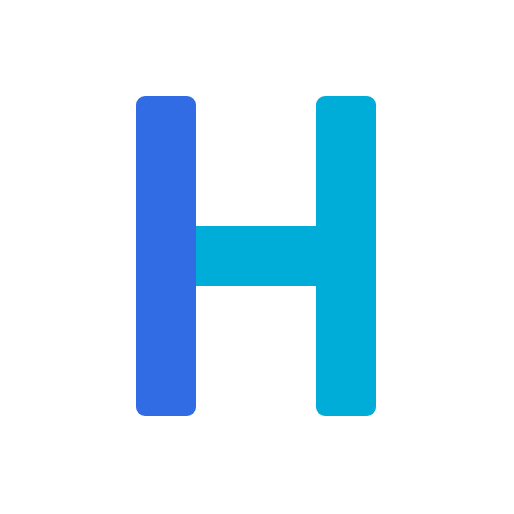 <mxfile version="16.5.1" type="device"><diagram id="bpuFgnIFz4hg5nOHdJF9" name="Page-1"><mxGraphModel dx="1106" dy="1966" grid="1" gridSize="10" guides="1" tooltips="1" connect="1" arrows="1" fold="1" page="1" pageScale="1" pageWidth="827" pageHeight="1169" math="0" shadow="0"><root><mxCell id="0"/><mxCell id="1" parent="0"/><mxCell id="C5BK6quYIHpZcUmhhB6W-15" value="" style="rounded=1;whiteSpace=wrap;html=1;strokeColor=none;strokeWidth=1;shadow=0;sketch=0;" parent="1" vertex="1"><mxGeometry x="286" y="-712" width="256" height="256" as="geometry"/></mxCell><mxCell id="C5BK6quYIHpZcUmhhB6W-16" value="" style="rounded=0;whiteSpace=wrap;html=1;strokeColor=none;fillColor=#00ADD8;" parent="1" vertex="1"><mxGeometry x="354" y="-599" width="120" height="30" as="geometry"/></mxCell><mxCell id="C5BK6quYIHpZcUmhhB6W-17" value="" style="rounded=1;whiteSpace=wrap;html=1;strokeColor=none;fillColor=#326CE5;rotation=90;" parent="1" vertex="1"><mxGeometry x="289" y="-599" width="160" height="30" as="geometry"/></mxCell><mxCell id="C5BK6quYIHpZcUmhhB6W-18" value="" style="rounded=1;whiteSpace=wrap;html=1;strokeColor=none;fillColor=#00ADD8;rotation=90;" parent="1" vertex="1"><mxGeometry x="379" y="-599" width="160" height="30" as="geometry"/></mxCell></root></mxGraphModel></diagram></mxfile>